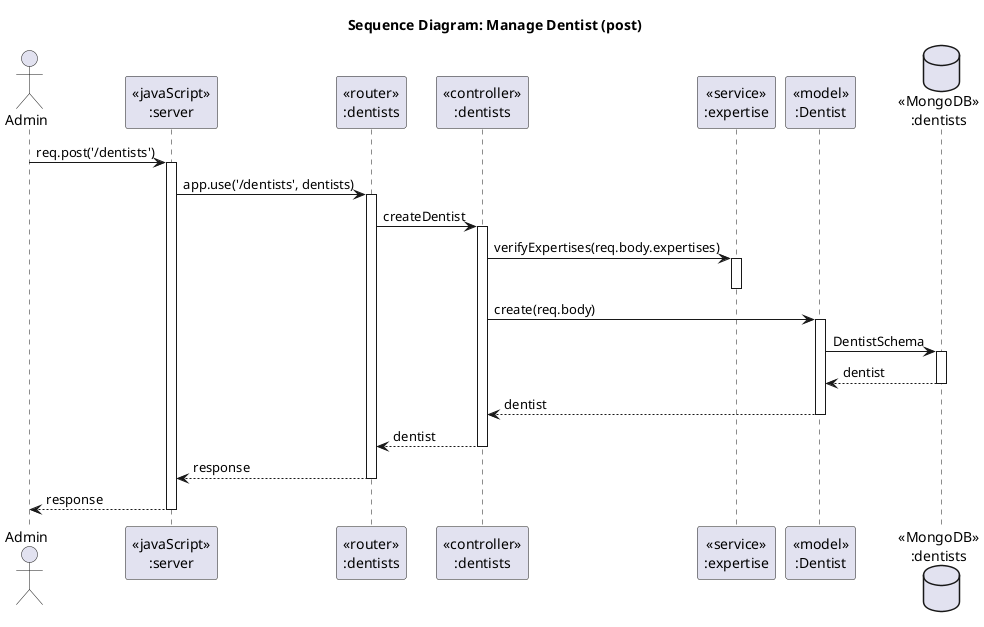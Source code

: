 @startuml dentist-post
title Sequence Diagram: Manage Dentist (post)

actor "Admin" as User

participant "<<javaScript>>\n:server" as Server
participant "<<router>>\n:dentists" as Router
participant "<<controller>>\n:dentists" as Controller
participant "<<service>>\n:expertise" as ExpertiseService
participant "<<model>>\n:Dentist" as Model
database "<<MongoDB>>\n:dentists" as MongoDB

User -> Server : req.post('/dentists')
activate Server

Server -> Router : app.use('/dentists', dentists)
activate Router

Router -> Controller : createDentist
activate Controller

Controller -> ExpertiseService : verifyExpertises(req.body.expertises)
activate ExpertiseService
deactivate ExpertiseService

Controller -> Model : create(req.body)
activate Model

Model -> MongoDB : DentistSchema
activate MongoDB
MongoDB --> Model : dentist
deactivate MongoDB

Model --> Controller : dentist
deactivate Model

Controller --> Router : dentist
deactivate Controller

Router --> Server : response
deactivate Router

Server --> User : response
deactivate Server

@enduml